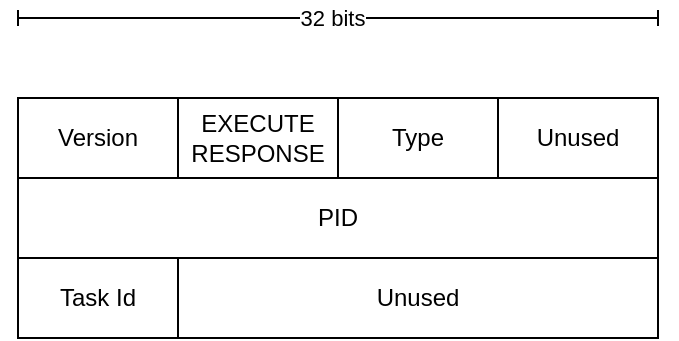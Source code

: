 <mxfile version="24.2.5" type="device">
  <diagram name="Page-1" id="nIZeUvzdUxajLwfs4vlB">
    <mxGraphModel dx="1434" dy="762" grid="1" gridSize="10" guides="1" tooltips="1" connect="1" arrows="1" fold="1" page="1" pageScale="1" pageWidth="850" pageHeight="1100" math="0" shadow="0">
      <root>
        <mxCell id="0" />
        <mxCell id="1" parent="0" />
        <mxCell id="R871W4DGiWs_J8z6yGdy-1" value="&lt;div&gt;Version&lt;/div&gt;" style="rounded=0;whiteSpace=wrap;html=1;" parent="1" vertex="1">
          <mxGeometry x="160" y="120" width="80" height="40" as="geometry" />
        </mxCell>
        <mxCell id="R871W4DGiWs_J8z6yGdy-2" value="" style="endArrow=baseDash;html=1;rounded=0;startArrow=baseDash;startFill=0;endFill=0;" parent="1" edge="1">
          <mxGeometry width="50" height="50" relative="1" as="geometry">
            <mxPoint x="160" y="80" as="sourcePoint" />
            <mxPoint x="480" y="80" as="targetPoint" />
          </mxGeometry>
        </mxCell>
        <mxCell id="R871W4DGiWs_J8z6yGdy-3" value="32 bits" style="edgeLabel;html=1;align=center;verticalAlign=middle;resizable=0;points=[];" parent="R871W4DGiWs_J8z6yGdy-2" vertex="1" connectable="0">
          <mxGeometry x="-0.022" relative="1" as="geometry">
            <mxPoint as="offset" />
          </mxGeometry>
        </mxCell>
        <mxCell id="R871W4DGiWs_J8z6yGdy-4" value="EXECUTE&lt;div&gt;RESPONSE&lt;/div&gt;" style="rounded=0;whiteSpace=wrap;html=1;" parent="1" vertex="1">
          <mxGeometry x="240" y="120" width="80" height="40" as="geometry" />
        </mxCell>
        <mxCell id="R871W4DGiWs_J8z6yGdy-5" value="Type" style="rounded=0;whiteSpace=wrap;html=1;" parent="1" vertex="1">
          <mxGeometry x="320" y="120" width="80" height="40" as="geometry" />
        </mxCell>
        <mxCell id="R871W4DGiWs_J8z6yGdy-6" value="Unused" style="rounded=0;whiteSpace=wrap;html=1;" parent="1" vertex="1">
          <mxGeometry x="400" y="120" width="80" height="40" as="geometry" />
        </mxCell>
        <mxCell id="R871W4DGiWs_J8z6yGdy-7" value="PID" style="rounded=0;whiteSpace=wrap;html=1;" parent="1" vertex="1">
          <mxGeometry x="160" y="160" width="320" height="40" as="geometry" />
        </mxCell>
        <mxCell id="VLi7v3IC6NK0Ini2Yx4Q-2" value="Task Id" style="rounded=0;whiteSpace=wrap;html=1;" parent="1" vertex="1">
          <mxGeometry x="160" y="200" width="80" height="40" as="geometry" />
        </mxCell>
        <mxCell id="VLi7v3IC6NK0Ini2Yx4Q-3" value="Unused" style="rounded=0;whiteSpace=wrap;html=1;" parent="1" vertex="1">
          <mxGeometry x="240" y="200" width="240" height="40" as="geometry" />
        </mxCell>
      </root>
    </mxGraphModel>
  </diagram>
</mxfile>
